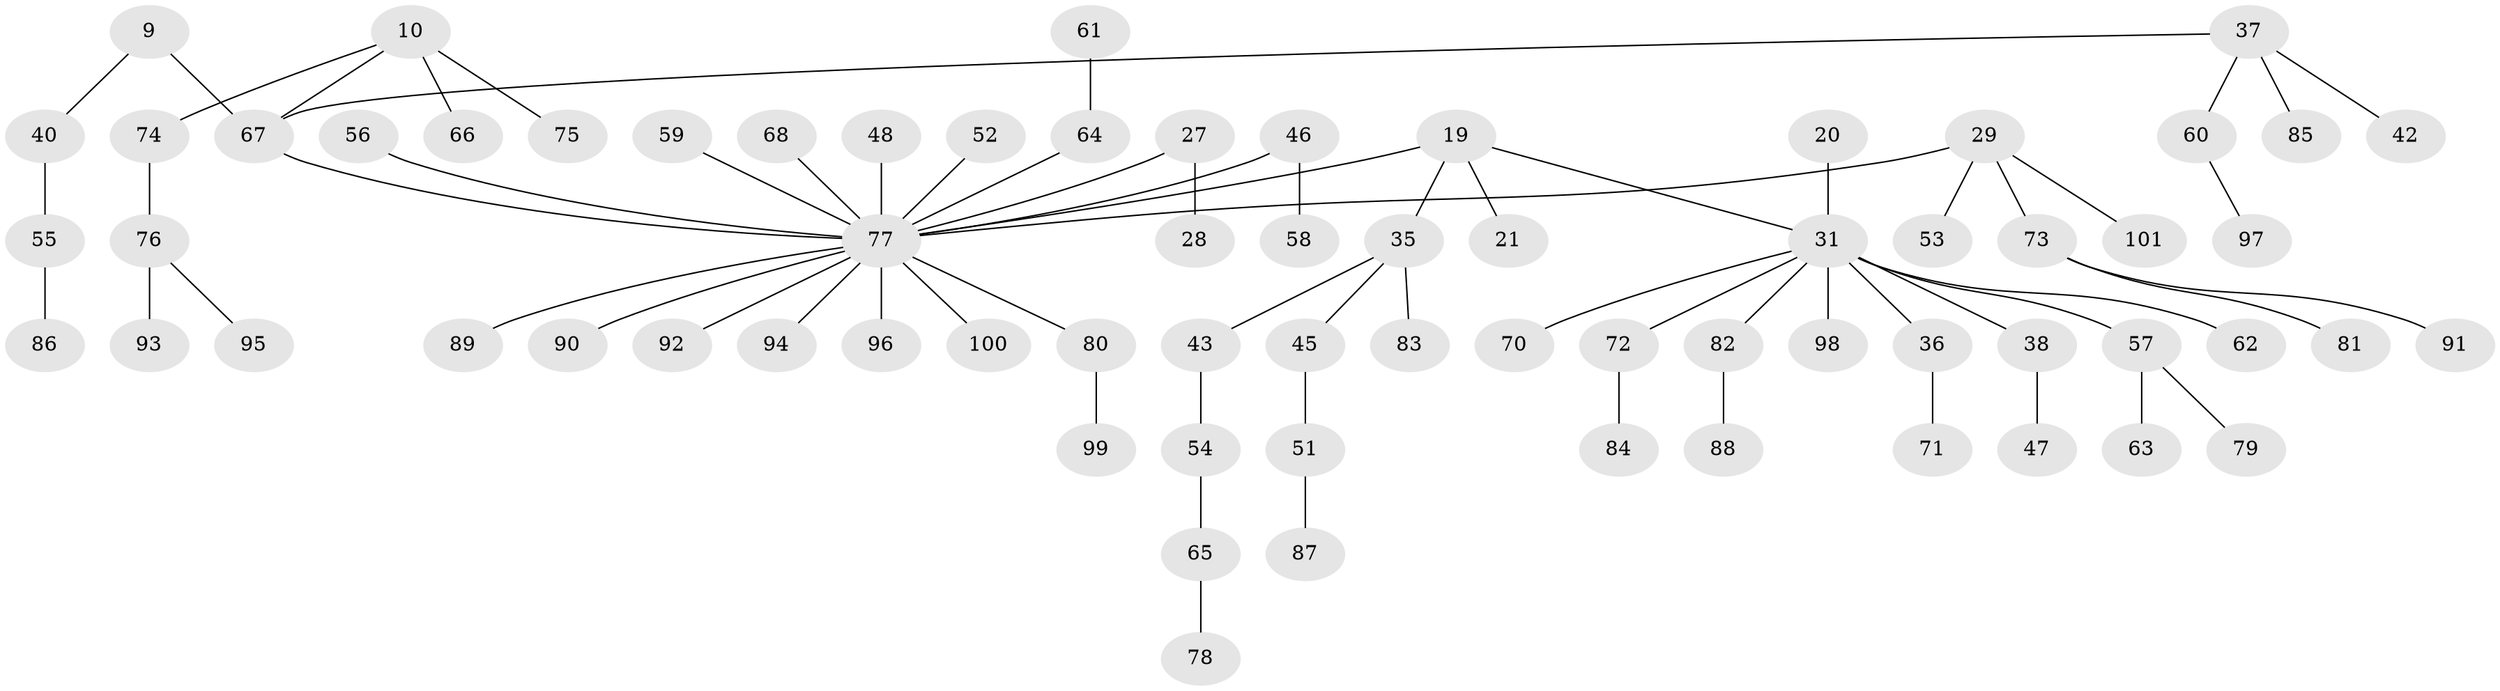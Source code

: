 // original degree distribution, {5: 0.039603960396039604, 7: 0.019801980198019802, 3: 0.1485148514851485, 2: 0.27722772277227725, 4: 0.019801980198019802, 8: 0.009900990099009901, 1: 0.48514851485148514}
// Generated by graph-tools (version 1.1) at 2025/56/03/04/25 21:56:22]
// undirected, 70 vertices, 69 edges
graph export_dot {
graph [start="1"]
  node [color=gray90,style=filled];
  9;
  10;
  19 [super="+5+16+18"];
  20;
  21;
  27;
  28;
  29 [super="+8"];
  31 [super="+24"];
  35 [super="+32"];
  36;
  37 [super="+15+22+14+23"];
  38;
  40;
  42;
  43;
  45;
  46;
  47;
  48;
  51;
  52;
  53;
  54;
  55;
  56;
  57 [super="+50"];
  58;
  59;
  60;
  61;
  62;
  63;
  64 [super="+34+33+41"];
  65;
  66;
  67 [super="+3"];
  68;
  70;
  71;
  72;
  73 [super="+69"];
  74;
  75;
  76;
  77 [super="+12+26+30"];
  78;
  79;
  80;
  81;
  82;
  83;
  84;
  85;
  86;
  87;
  88;
  89;
  90;
  91;
  92;
  93;
  94;
  95;
  96;
  97;
  98;
  99;
  100;
  101;
  9 -- 40;
  9 -- 67;
  10 -- 66;
  10 -- 74;
  10 -- 75;
  10 -- 67;
  19 -- 21;
  19 -- 31;
  19 -- 77;
  19 -- 35;
  20 -- 31;
  27 -- 28;
  27 -- 77;
  29 -- 53;
  29 -- 101;
  29 -- 77;
  29 -- 73;
  31 -- 82;
  31 -- 98;
  31 -- 36;
  31 -- 38;
  31 -- 70;
  31 -- 72;
  31 -- 62;
  31 -- 57;
  35 -- 43;
  35 -- 45;
  35 -- 83;
  36 -- 71;
  37 -- 85;
  37 -- 42;
  37 -- 60;
  37 -- 67;
  38 -- 47;
  40 -- 55;
  43 -- 54;
  45 -- 51;
  46 -- 58;
  46 -- 77;
  48 -- 77;
  51 -- 87;
  52 -- 77;
  54 -- 65;
  55 -- 86;
  56 -- 77;
  57 -- 63;
  57 -- 79;
  59 -- 77;
  60 -- 97;
  61 -- 64;
  64 -- 77;
  65 -- 78;
  67 -- 77;
  68 -- 77;
  72 -- 84;
  73 -- 81;
  73 -- 91;
  74 -- 76;
  76 -- 93;
  76 -- 95;
  77 -- 80;
  77 -- 89;
  77 -- 90;
  77 -- 92;
  77 -- 94;
  77 -- 96;
  77 -- 100;
  80 -- 99;
  82 -- 88;
}
